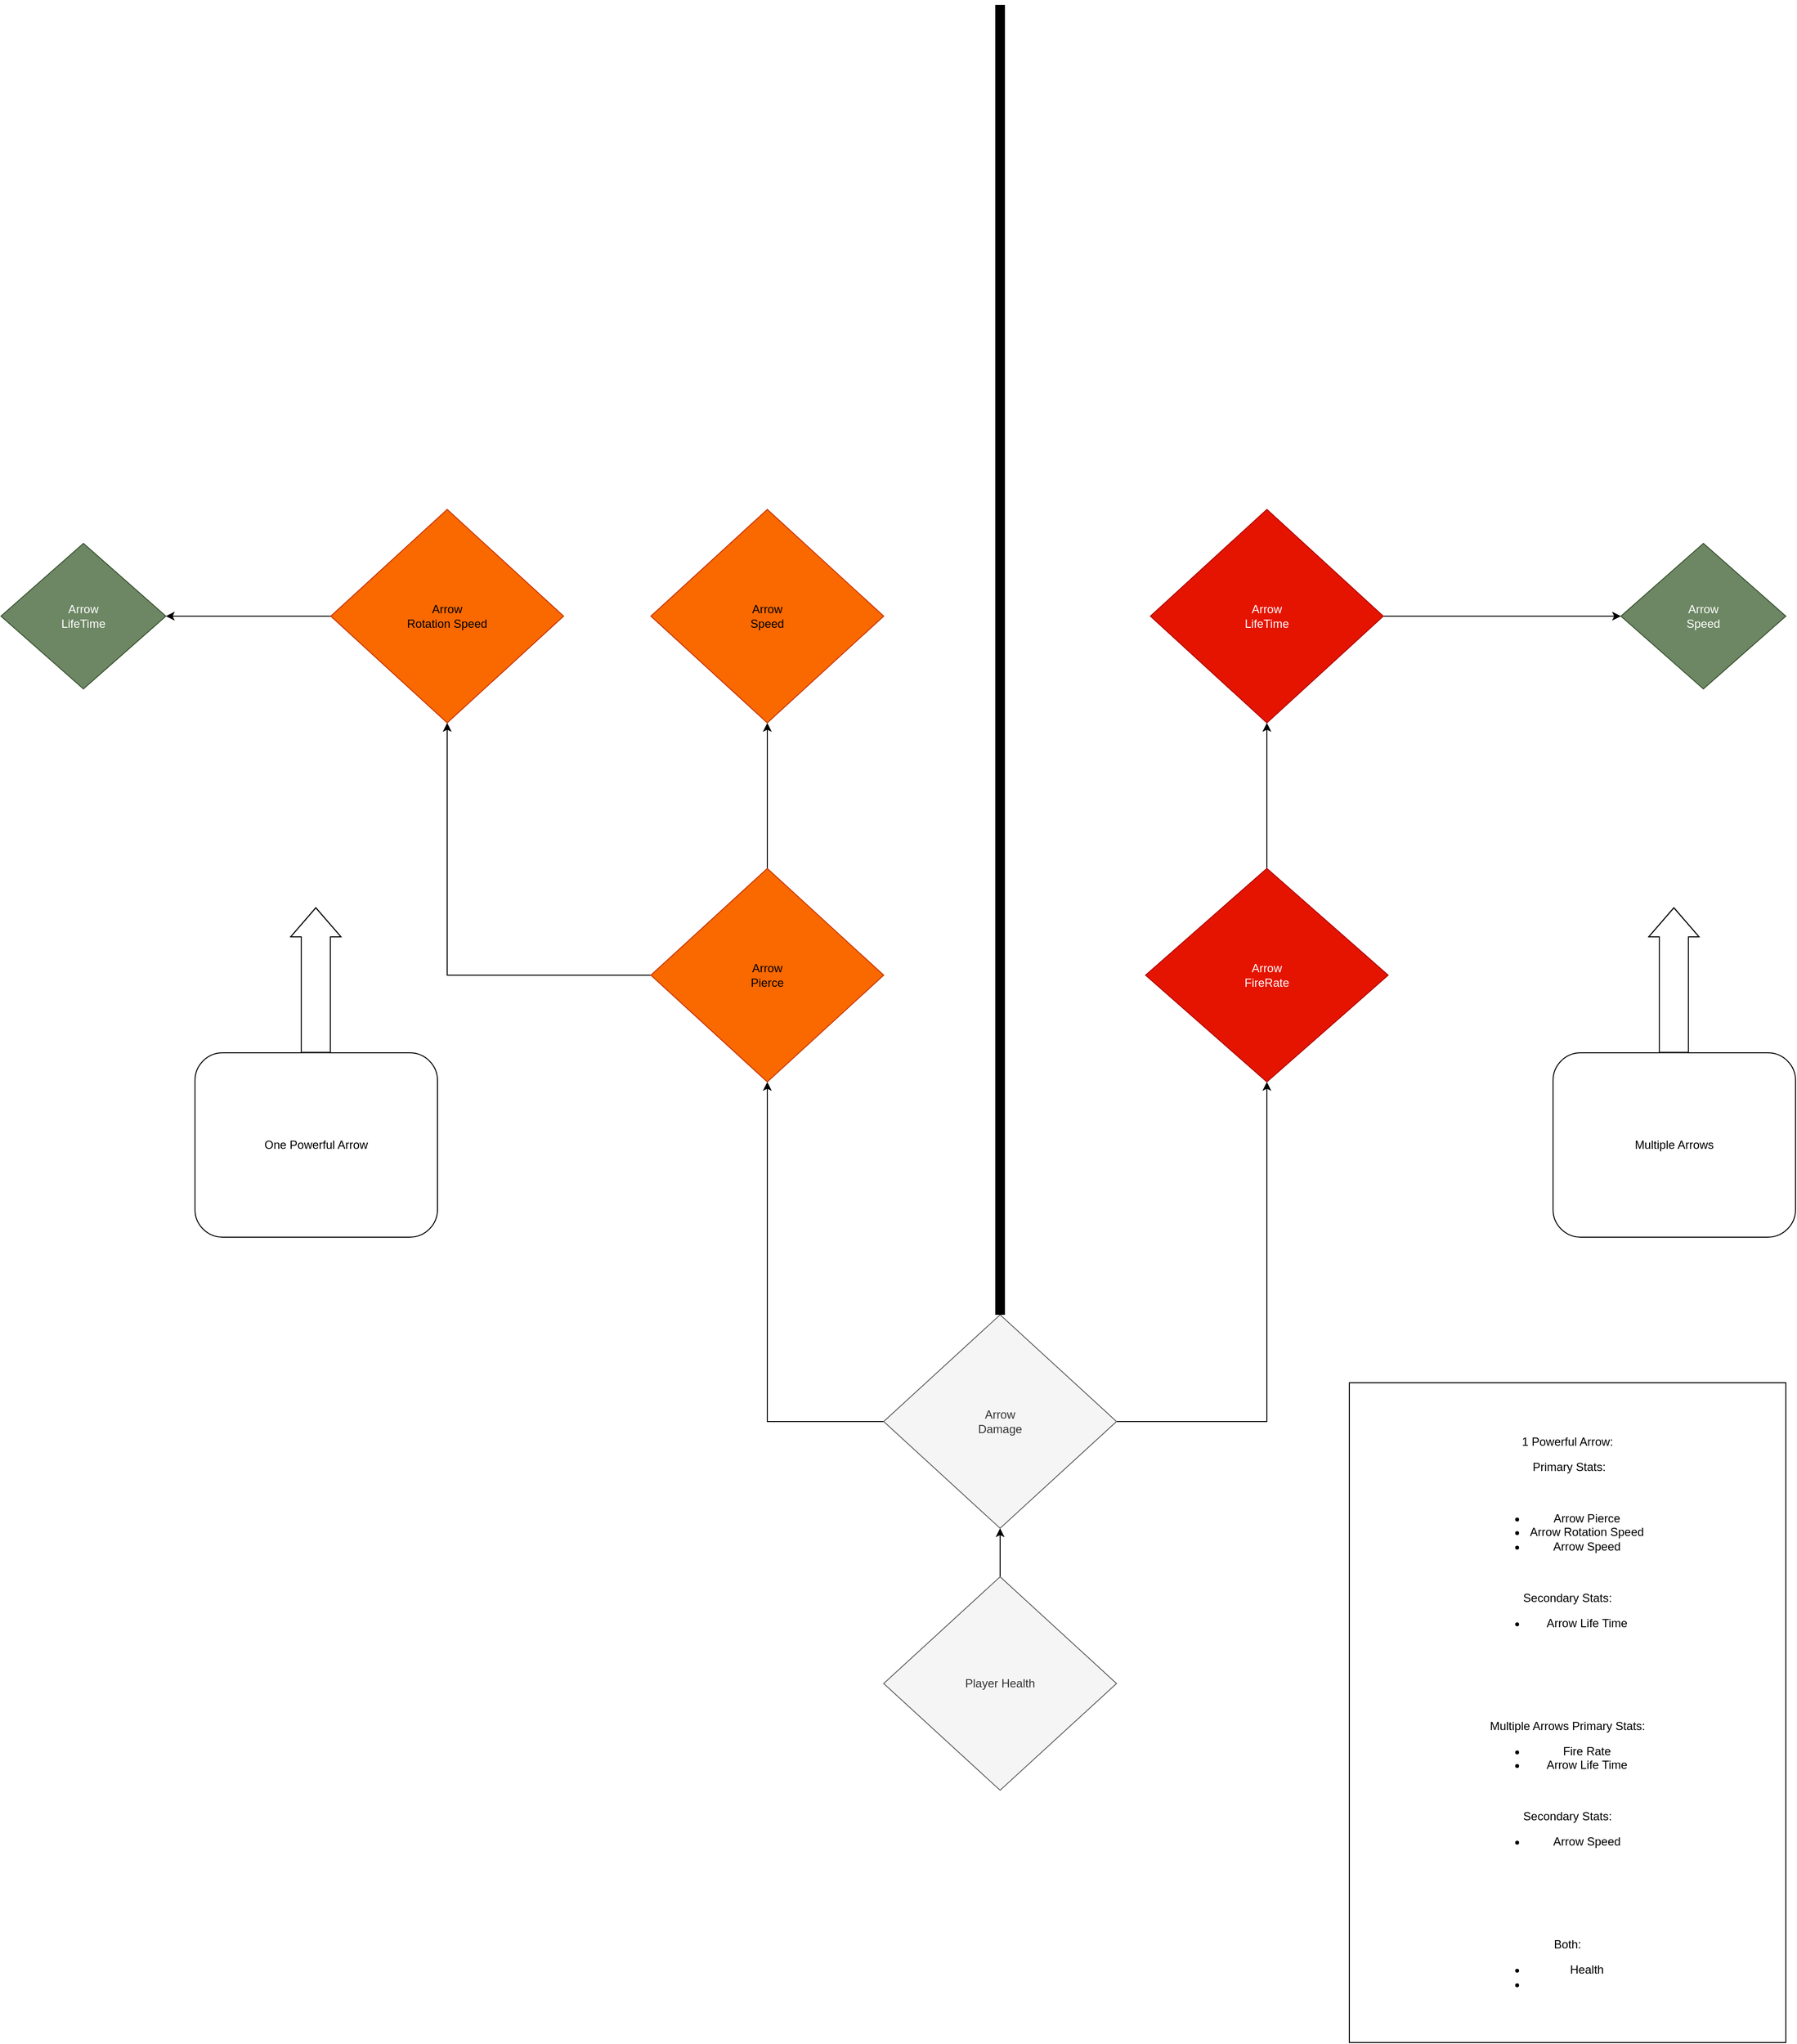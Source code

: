 <mxfile version="24.7.17">
  <diagram name="Seite-1" id="8xhUgUfBNWIaM8grr1Gi">
    <mxGraphModel dx="4412" dy="3259" grid="1" gridSize="10" guides="1" tooltips="1" connect="1" arrows="1" fold="1" page="1" pageScale="1" pageWidth="827" pageHeight="1169" math="0" shadow="0">
      <root>
        <mxCell id="0" />
        <mxCell id="1" parent="0" />
        <mxCell id="J3bfcRNyzeDQimOjPtRG-1" value="Arrow&lt;br&gt;Speed" style="rhombus;whiteSpace=wrap;html=1;fillColor=#6d8764;fontColor=#ffffff;strokeColor=#3A5431;" vertex="1" parent="1">
          <mxGeometry x="1470" y="445" width="170" height="150" as="geometry" />
        </mxCell>
        <mxCell id="J3bfcRNyzeDQimOjPtRG-30" style="edgeStyle=orthogonalEdgeStyle;rounded=0;orthogonalLoop=1;jettySize=auto;html=1;exitX=1;exitY=0.5;exitDx=0;exitDy=0;entryX=0;entryY=0.5;entryDx=0;entryDy=0;" edge="1" parent="1" source="J3bfcRNyzeDQimOjPtRG-3" target="J3bfcRNyzeDQimOjPtRG-1">
          <mxGeometry relative="1" as="geometry" />
        </mxCell>
        <mxCell id="J3bfcRNyzeDQimOjPtRG-3" value="Arrow&lt;br&gt;LifeTime" style="rhombus;whiteSpace=wrap;html=1;fillColor=#e51400;fontColor=#ffffff;strokeColor=#B20000;" vertex="1" parent="1">
          <mxGeometry x="985" y="410" width="240" height="220" as="geometry" />
        </mxCell>
        <mxCell id="J3bfcRNyzeDQimOjPtRG-28" style="edgeStyle=orthogonalEdgeStyle;rounded=0;orthogonalLoop=1;jettySize=auto;html=1;exitX=0;exitY=0.5;exitDx=0;exitDy=0;" edge="1" parent="1" source="J3bfcRNyzeDQimOjPtRG-4" target="J3bfcRNyzeDQimOjPtRG-18">
          <mxGeometry relative="1" as="geometry" />
        </mxCell>
        <mxCell id="J3bfcRNyzeDQimOjPtRG-4" value="Arrow&lt;br&gt;Rotation Speed" style="rhombus;whiteSpace=wrap;html=1;fillColor=#fa6800;fontColor=#000000;strokeColor=#C73500;" vertex="1" parent="1">
          <mxGeometry x="140" y="410" width="240" height="220" as="geometry" />
        </mxCell>
        <mxCell id="J3bfcRNyzeDQimOjPtRG-25" style="edgeStyle=orthogonalEdgeStyle;rounded=0;orthogonalLoop=1;jettySize=auto;html=1;exitX=0.5;exitY=0;exitDx=0;exitDy=0;" edge="1" parent="1" source="J3bfcRNyzeDQimOjPtRG-5" target="J3bfcRNyzeDQimOjPtRG-6">
          <mxGeometry relative="1" as="geometry" />
        </mxCell>
        <mxCell id="J3bfcRNyzeDQimOjPtRG-5" value="Player Health" style="rhombus;whiteSpace=wrap;html=1;fillColor=#f5f5f5;strokeColor=#666666;fontColor=#333333;" vertex="1" parent="1">
          <mxGeometry x="710" y="1510" width="240" height="220" as="geometry" />
        </mxCell>
        <mxCell id="J3bfcRNyzeDQimOjPtRG-23" style="edgeStyle=orthogonalEdgeStyle;rounded=0;orthogonalLoop=1;jettySize=auto;html=1;exitX=0;exitY=0.5;exitDx=0;exitDy=0;entryX=0.5;entryY=1;entryDx=0;entryDy=0;" edge="1" parent="1" source="J3bfcRNyzeDQimOjPtRG-6" target="J3bfcRNyzeDQimOjPtRG-7">
          <mxGeometry relative="1" as="geometry" />
        </mxCell>
        <mxCell id="J3bfcRNyzeDQimOjPtRG-24" style="edgeStyle=orthogonalEdgeStyle;rounded=0;orthogonalLoop=1;jettySize=auto;html=1;exitX=1;exitY=0.5;exitDx=0;exitDy=0;" edge="1" parent="1" source="J3bfcRNyzeDQimOjPtRG-6" target="J3bfcRNyzeDQimOjPtRG-8">
          <mxGeometry relative="1" as="geometry" />
        </mxCell>
        <mxCell id="J3bfcRNyzeDQimOjPtRG-6" value="Arrow&lt;br&gt;Damage" style="rhombus;whiteSpace=wrap;html=1;fillColor=#f5f5f5;fontColor=#333333;strokeColor=#666666;" vertex="1" parent="1">
          <mxGeometry x="710" y="1240" width="240" height="220" as="geometry" />
        </mxCell>
        <mxCell id="J3bfcRNyzeDQimOjPtRG-26" style="edgeStyle=orthogonalEdgeStyle;rounded=0;orthogonalLoop=1;jettySize=auto;html=1;exitX=0.5;exitY=0;exitDx=0;exitDy=0;entryX=0.5;entryY=1;entryDx=0;entryDy=0;" edge="1" parent="1" source="J3bfcRNyzeDQimOjPtRG-7" target="J3bfcRNyzeDQimOjPtRG-17">
          <mxGeometry relative="1" as="geometry" />
        </mxCell>
        <mxCell id="J3bfcRNyzeDQimOjPtRG-27" style="edgeStyle=orthogonalEdgeStyle;rounded=0;orthogonalLoop=1;jettySize=auto;html=1;exitX=0;exitY=0.5;exitDx=0;exitDy=0;" edge="1" parent="1" source="J3bfcRNyzeDQimOjPtRG-7" target="J3bfcRNyzeDQimOjPtRG-4">
          <mxGeometry relative="1" as="geometry" />
        </mxCell>
        <mxCell id="J3bfcRNyzeDQimOjPtRG-7" value="Arrow&lt;br&gt;Pierce" style="rhombus;whiteSpace=wrap;html=1;fillColor=#fa6800;fontColor=#000000;strokeColor=#C73500;" vertex="1" parent="1">
          <mxGeometry x="470" y="780" width="240" height="220" as="geometry" />
        </mxCell>
        <mxCell id="J3bfcRNyzeDQimOjPtRG-29" style="edgeStyle=orthogonalEdgeStyle;rounded=0;orthogonalLoop=1;jettySize=auto;html=1;exitX=0.5;exitY=0;exitDx=0;exitDy=0;" edge="1" parent="1" source="J3bfcRNyzeDQimOjPtRG-8" target="J3bfcRNyzeDQimOjPtRG-3">
          <mxGeometry relative="1" as="geometry" />
        </mxCell>
        <mxCell id="J3bfcRNyzeDQimOjPtRG-8" value="Arrow&lt;br&gt;FireRate" style="rhombus;whiteSpace=wrap;html=1;fillColor=#e51400;fontColor=#ffffff;strokeColor=#B20000;" vertex="1" parent="1">
          <mxGeometry x="980" y="780" width="250" height="220" as="geometry" />
        </mxCell>
        <mxCell id="J3bfcRNyzeDQimOjPtRG-17" value="Arrow&lt;br&gt;Speed" style="rhombus;whiteSpace=wrap;html=1;fillColor=#fa6800;fontColor=#000000;strokeColor=#C73500;" vertex="1" parent="1">
          <mxGeometry x="470" y="410" width="240" height="220" as="geometry" />
        </mxCell>
        <mxCell id="J3bfcRNyzeDQimOjPtRG-18" value="Arrow&lt;br&gt;LifeTime" style="rhombus;whiteSpace=wrap;html=1;fillColor=#6d8764;fontColor=#ffffff;strokeColor=#3A5431;" vertex="1" parent="1">
          <mxGeometry x="-200" y="445" width="170" height="150" as="geometry" />
        </mxCell>
        <mxCell id="J3bfcRNyzeDQimOjPtRG-19" value="Multiple Arrows" style="rounded=1;whiteSpace=wrap;html=1;" vertex="1" parent="1">
          <mxGeometry x="1400" y="970" width="250" height="190" as="geometry" />
        </mxCell>
        <mxCell id="J3bfcRNyzeDQimOjPtRG-20" value="" style="shape=flexArrow;endArrow=classic;html=1;rounded=0;endWidth=20.833;endSize=9.658;width=30;" edge="1" parent="1">
          <mxGeometry width="50" height="50" relative="1" as="geometry">
            <mxPoint x="1524.58" y="970" as="sourcePoint" />
            <mxPoint x="1524.58" y="820" as="targetPoint" />
            <Array as="points">
              <mxPoint x="1524.58" y="920" />
            </Array>
          </mxGeometry>
        </mxCell>
        <mxCell id="J3bfcRNyzeDQimOjPtRG-21" value="One Powerful Arrow" style="rounded=1;whiteSpace=wrap;html=1;" vertex="1" parent="1">
          <mxGeometry y="970" width="250" height="190" as="geometry" />
        </mxCell>
        <mxCell id="J3bfcRNyzeDQimOjPtRG-22" value="" style="shape=flexArrow;endArrow=classic;html=1;rounded=0;endWidth=20.833;endSize=9.658;width=30;" edge="1" parent="1">
          <mxGeometry width="50" height="50" relative="1" as="geometry">
            <mxPoint x="124.58" y="970" as="sourcePoint" />
            <mxPoint x="124.58" y="820" as="targetPoint" />
            <Array as="points">
              <mxPoint x="124.58" y="920" />
            </Array>
          </mxGeometry>
        </mxCell>
        <mxCell id="J3bfcRNyzeDQimOjPtRG-36" value="&lt;span data-teams=&quot;true&quot;&gt;&lt;p&gt;&lt;span style=&quot;font-size: inherit;&quot;&gt;1 Powerful Arrow:&lt;/span&gt;&lt;/p&gt;&lt;p&gt;&lt;span style=&quot;font-size: inherit;&quot;&gt;&amp;nbsp;Primary Stats:&lt;/span&gt;&lt;/p&gt;&lt;p&gt;&amp;nbsp;&lt;/p&gt;&lt;ul&gt;&lt;li&gt;&lt;span style=&quot;font-size: inherit;&quot;&gt;Arrow Pierce&lt;/span&gt;&lt;/li&gt;&lt;li&gt;&lt;span style=&quot;font-size: inherit;&quot;&gt;Arrow Rotation Speed&lt;/span&gt;&lt;/li&gt;&lt;li&gt;&lt;span style=&quot;font-size: inherit;&quot;&gt;Arrow Speed&lt;/span&gt;&lt;/li&gt;&lt;/ul&gt;&lt;p&gt;&amp;nbsp;&lt;/p&gt;&lt;p&gt;&lt;span style=&quot;font-size: inherit;&quot;&gt;Secondary Stats:&lt;/span&gt;&lt;/p&gt;&lt;ul&gt;&lt;li&gt;&lt;span style=&quot;font-size: inherit;&quot;&gt;Arrow Life Time&lt;/span&gt;&lt;/li&gt;&lt;/ul&gt;&lt;p&gt;&amp;nbsp;&lt;/p&gt;&lt;p&gt;&amp;nbsp;&lt;/p&gt;&lt;p&gt;&amp;nbsp;&lt;/p&gt;&lt;p&gt;&lt;span style=&quot;font-size: inherit;&quot;&gt;Multiple Arrows Primary Stats:&lt;/span&gt;&lt;/p&gt;&lt;ul&gt;&lt;li&gt;&lt;span style=&quot;font-size: inherit;&quot;&gt;Fire Rate&lt;/span&gt;&lt;/li&gt;&lt;li&gt;&lt;span style=&quot;font-size: inherit;&quot;&gt;Arrow Life Time&lt;/span&gt;&lt;/li&gt;&lt;/ul&gt;&lt;p&gt;&amp;nbsp;&lt;/p&gt;&lt;p&gt;&lt;span style=&quot;font-size: inherit;&quot;&gt;Secondary Stats:&lt;/span&gt;&lt;/p&gt;&lt;ul&gt;&lt;li&gt;&lt;span style=&quot;font-size: inherit;&quot;&gt;Arrow Speed&lt;/span&gt;&lt;/li&gt;&lt;/ul&gt;&lt;p&gt;&amp;nbsp;&lt;/p&gt;&lt;p&gt;&amp;nbsp;&lt;/p&gt;&lt;p&gt;&amp;nbsp;&lt;/p&gt;&lt;p&gt;&lt;span style=&quot;font-size: inherit;&quot;&gt;Both:&lt;/span&gt;&lt;/p&gt;&lt;ul&gt;&lt;li&gt;&lt;span style=&quot;font-size: inherit;&quot;&gt;Health&lt;/span&gt;&lt;/li&gt;&lt;li&gt;&amp;nbsp;&lt;/li&gt;&lt;/ul&gt;&lt;/span&gt;" style="shape=note;whiteSpace=wrap;html=1;backgroundOutline=1;darkOpacity=0.05;size=0;" vertex="1" parent="1">
          <mxGeometry x="1190" y="1310" width="450" height="680" as="geometry" />
        </mxCell>
        <mxCell id="J3bfcRNyzeDQimOjPtRG-37" value="" style="endArrow=none;html=1;rounded=0;strokeWidth=10;exitX=0.5;exitY=0;exitDx=0;exitDy=0;" edge="1" parent="1" source="J3bfcRNyzeDQimOjPtRG-6">
          <mxGeometry width="50" height="50" relative="1" as="geometry">
            <mxPoint x="830" y="1160" as="sourcePoint" />
            <mxPoint x="830" y="-110" as="targetPoint" />
          </mxGeometry>
        </mxCell>
      </root>
    </mxGraphModel>
  </diagram>
</mxfile>
